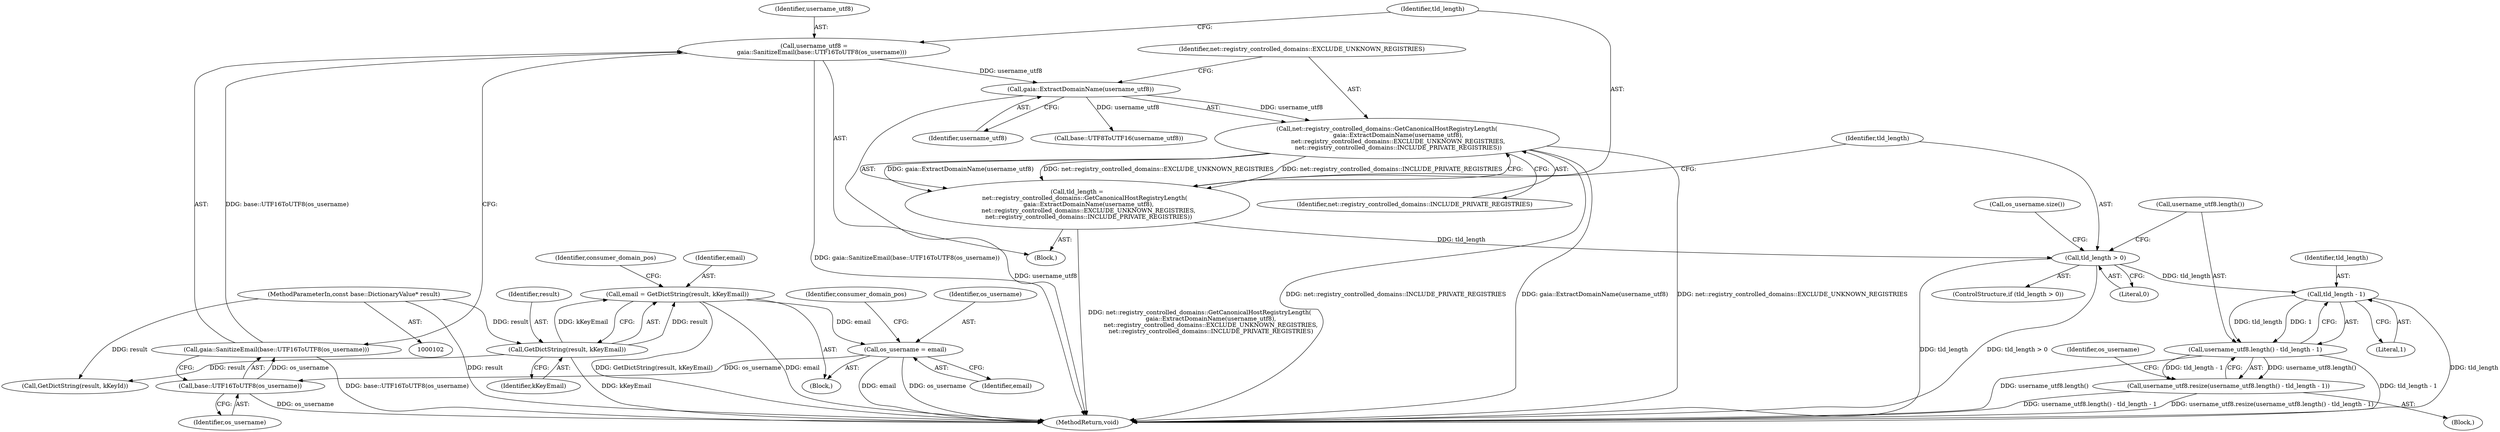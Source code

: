digraph "0_Chrome_2440e872debd68ae7c2a8bf9ddb34df2cce378cd@API" {
"1000212" [label="(Call,net::registry_controlled_domains::GetCanonicalHostRegistryLength(\n            gaia::ExtractDomainName(username_utf8),\n            net::registry_controlled_domains::EXCLUDE_UNKNOWN_REGISTRIES,\n            net::registry_controlled_domains::INCLUDE_PRIVATE_REGISTRIES))"];
"1000213" [label="(Call,gaia::ExtractDomainName(username_utf8))"];
"1000204" [label="(Call,username_utf8 =\n        gaia::SanitizeEmail(base::UTF16ToUTF8(os_username)))"];
"1000206" [label="(Call,gaia::SanitizeEmail(base::UTF16ToUTF8(os_username)))"];
"1000207" [label="(Call,base::UTF16ToUTF8(os_username))"];
"1000191" [label="(Call,os_username = email)"];
"1000124" [label="(Call,email = GetDictString(result, kKeyEmail))"];
"1000126" [label="(Call,GetDictString(result, kKeyEmail))"];
"1000103" [label="(MethodParameterIn,const base::DictionaryValue* result)"];
"1000210" [label="(Call,tld_length =\n        net::registry_controlled_domains::GetCanonicalHostRegistryLength(\n            gaia::ExtractDomainName(username_utf8),\n            net::registry_controlled_domains::EXCLUDE_UNKNOWN_REGISTRIES,\n            net::registry_controlled_domains::INCLUDE_PRIVATE_REGISTRIES))"];
"1000218" [label="(Call,tld_length > 0)"];
"1000225" [label="(Call,tld_length - 1)"];
"1000223" [label="(Call,username_utf8.length() - tld_length - 1)"];
"1000222" [label="(Call,username_utf8.resize(username_utf8.length() - tld_length - 1))"];
"1000217" [label="(ControlStructure,if (tld_length > 0))"];
"1000224" [label="(Call,username_utf8.length())"];
"1000219" [label="(Identifier,tld_length)"];
"1000103" [label="(MethodParameterIn,const base::DictionaryValue* result)"];
"1000128" [label="(Identifier,kKeyEmail)"];
"1000249" [label="(MethodReturn,void)"];
"1000191" [label="(Call,os_username = email)"];
"1000225" [label="(Call,tld_length - 1)"];
"1000215" [label="(Identifier,net::registry_controlled_domains::EXCLUDE_UNKNOWN_REGISTRIES)"];
"1000142" [label="(Call,GetDictString(result, kKeyId))"];
"1000127" [label="(Identifier,result)"];
"1000213" [label="(Call,gaia::ExtractDomainName(username_utf8))"];
"1000204" [label="(Call,username_utf8 =\n        gaia::SanitizeEmail(base::UTF16ToUTF8(os_username)))"];
"1000214" [label="(Identifier,username_utf8)"];
"1000211" [label="(Identifier,tld_length)"];
"1000216" [label="(Identifier,net::registry_controlled_domains::INCLUDE_PRIVATE_REGISTRIES)"];
"1000192" [label="(Identifier,os_username)"];
"1000125" [label="(Identifier,email)"];
"1000229" [label="(Identifier,os_username)"];
"1000205" [label="(Identifier,username_utf8)"];
"1000196" [label="(Identifier,consumer_domain_pos)"];
"1000206" [label="(Call,gaia::SanitizeEmail(base::UTF16ToUTF8(os_username)))"];
"1000131" [label="(Identifier,consumer_domain_pos)"];
"1000210" [label="(Call,tld_length =\n        net::registry_controlled_domains::GetCanonicalHostRegistryLength(\n            gaia::ExtractDomainName(username_utf8),\n            net::registry_controlled_domains::EXCLUDE_UNKNOWN_REGISTRIES,\n            net::registry_controlled_domains::INCLUDE_PRIVATE_REGISTRIES))"];
"1000230" [label="(Call,base::UTF8ToUTF16(username_utf8))"];
"1000222" [label="(Call,username_utf8.resize(username_utf8.length() - tld_length - 1))"];
"1000112" [label="(Block,)"];
"1000208" [label="(Identifier,os_username)"];
"1000220" [label="(Literal,0)"];
"1000227" [label="(Literal,1)"];
"1000218" [label="(Call,tld_length > 0)"];
"1000126" [label="(Call,GetDictString(result, kKeyEmail))"];
"1000223" [label="(Call,username_utf8.length() - tld_length - 1)"];
"1000193" [label="(Identifier,email)"];
"1000212" [label="(Call,net::registry_controlled_domains::GetCanonicalHostRegistryLength(\n            gaia::ExtractDomainName(username_utf8),\n            net::registry_controlled_domains::EXCLUDE_UNKNOWN_REGISTRIES,\n            net::registry_controlled_domains::INCLUDE_PRIVATE_REGISTRIES))"];
"1000221" [label="(Block,)"];
"1000207" [label="(Call,base::UTF16ToUTF8(os_username))"];
"1000226" [label="(Identifier,tld_length)"];
"1000234" [label="(Call,os_username.size())"];
"1000124" [label="(Call,email = GetDictString(result, kKeyEmail))"];
"1000202" [label="(Block,)"];
"1000212" -> "1000210"  [label="AST: "];
"1000212" -> "1000216"  [label="CFG: "];
"1000213" -> "1000212"  [label="AST: "];
"1000215" -> "1000212"  [label="AST: "];
"1000216" -> "1000212"  [label="AST: "];
"1000210" -> "1000212"  [label="CFG: "];
"1000212" -> "1000249"  [label="DDG: net::registry_controlled_domains::INCLUDE_PRIVATE_REGISTRIES"];
"1000212" -> "1000249"  [label="DDG: gaia::ExtractDomainName(username_utf8)"];
"1000212" -> "1000249"  [label="DDG: net::registry_controlled_domains::EXCLUDE_UNKNOWN_REGISTRIES"];
"1000212" -> "1000210"  [label="DDG: gaia::ExtractDomainName(username_utf8)"];
"1000212" -> "1000210"  [label="DDG: net::registry_controlled_domains::EXCLUDE_UNKNOWN_REGISTRIES"];
"1000212" -> "1000210"  [label="DDG: net::registry_controlled_domains::INCLUDE_PRIVATE_REGISTRIES"];
"1000213" -> "1000212"  [label="DDG: username_utf8"];
"1000213" -> "1000214"  [label="CFG: "];
"1000214" -> "1000213"  [label="AST: "];
"1000215" -> "1000213"  [label="CFG: "];
"1000213" -> "1000249"  [label="DDG: username_utf8"];
"1000204" -> "1000213"  [label="DDG: username_utf8"];
"1000213" -> "1000230"  [label="DDG: username_utf8"];
"1000204" -> "1000202"  [label="AST: "];
"1000204" -> "1000206"  [label="CFG: "];
"1000205" -> "1000204"  [label="AST: "];
"1000206" -> "1000204"  [label="AST: "];
"1000211" -> "1000204"  [label="CFG: "];
"1000204" -> "1000249"  [label="DDG: gaia::SanitizeEmail(base::UTF16ToUTF8(os_username))"];
"1000206" -> "1000204"  [label="DDG: base::UTF16ToUTF8(os_username)"];
"1000206" -> "1000207"  [label="CFG: "];
"1000207" -> "1000206"  [label="AST: "];
"1000206" -> "1000249"  [label="DDG: base::UTF16ToUTF8(os_username)"];
"1000207" -> "1000206"  [label="DDG: os_username"];
"1000207" -> "1000208"  [label="CFG: "];
"1000208" -> "1000207"  [label="AST: "];
"1000207" -> "1000249"  [label="DDG: os_username"];
"1000191" -> "1000207"  [label="DDG: os_username"];
"1000191" -> "1000112"  [label="AST: "];
"1000191" -> "1000193"  [label="CFG: "];
"1000192" -> "1000191"  [label="AST: "];
"1000193" -> "1000191"  [label="AST: "];
"1000196" -> "1000191"  [label="CFG: "];
"1000191" -> "1000249"  [label="DDG: email"];
"1000191" -> "1000249"  [label="DDG: os_username"];
"1000124" -> "1000191"  [label="DDG: email"];
"1000124" -> "1000112"  [label="AST: "];
"1000124" -> "1000126"  [label="CFG: "];
"1000125" -> "1000124"  [label="AST: "];
"1000126" -> "1000124"  [label="AST: "];
"1000131" -> "1000124"  [label="CFG: "];
"1000124" -> "1000249"  [label="DDG: email"];
"1000124" -> "1000249"  [label="DDG: GetDictString(result, kKeyEmail)"];
"1000126" -> "1000124"  [label="DDG: result"];
"1000126" -> "1000124"  [label="DDG: kKeyEmail"];
"1000126" -> "1000128"  [label="CFG: "];
"1000127" -> "1000126"  [label="AST: "];
"1000128" -> "1000126"  [label="AST: "];
"1000126" -> "1000249"  [label="DDG: kKeyEmail"];
"1000103" -> "1000126"  [label="DDG: result"];
"1000126" -> "1000142"  [label="DDG: result"];
"1000103" -> "1000102"  [label="AST: "];
"1000103" -> "1000249"  [label="DDG: result"];
"1000103" -> "1000142"  [label="DDG: result"];
"1000210" -> "1000202"  [label="AST: "];
"1000211" -> "1000210"  [label="AST: "];
"1000219" -> "1000210"  [label="CFG: "];
"1000210" -> "1000249"  [label="DDG: net::registry_controlled_domains::GetCanonicalHostRegistryLength(\n            gaia::ExtractDomainName(username_utf8),\n            net::registry_controlled_domains::EXCLUDE_UNKNOWN_REGISTRIES,\n            net::registry_controlled_domains::INCLUDE_PRIVATE_REGISTRIES)"];
"1000210" -> "1000218"  [label="DDG: tld_length"];
"1000218" -> "1000217"  [label="AST: "];
"1000218" -> "1000220"  [label="CFG: "];
"1000219" -> "1000218"  [label="AST: "];
"1000220" -> "1000218"  [label="AST: "];
"1000224" -> "1000218"  [label="CFG: "];
"1000234" -> "1000218"  [label="CFG: "];
"1000218" -> "1000249"  [label="DDG: tld_length"];
"1000218" -> "1000249"  [label="DDG: tld_length > 0"];
"1000218" -> "1000225"  [label="DDG: tld_length"];
"1000225" -> "1000223"  [label="AST: "];
"1000225" -> "1000227"  [label="CFG: "];
"1000226" -> "1000225"  [label="AST: "];
"1000227" -> "1000225"  [label="AST: "];
"1000223" -> "1000225"  [label="CFG: "];
"1000225" -> "1000249"  [label="DDG: tld_length"];
"1000225" -> "1000223"  [label="DDG: tld_length"];
"1000225" -> "1000223"  [label="DDG: 1"];
"1000223" -> "1000222"  [label="AST: "];
"1000224" -> "1000223"  [label="AST: "];
"1000222" -> "1000223"  [label="CFG: "];
"1000223" -> "1000249"  [label="DDG: tld_length - 1"];
"1000223" -> "1000249"  [label="DDG: username_utf8.length()"];
"1000223" -> "1000222"  [label="DDG: username_utf8.length()"];
"1000223" -> "1000222"  [label="DDG: tld_length - 1"];
"1000222" -> "1000221"  [label="AST: "];
"1000229" -> "1000222"  [label="CFG: "];
"1000222" -> "1000249"  [label="DDG: username_utf8.length() - tld_length - 1"];
"1000222" -> "1000249"  [label="DDG: username_utf8.resize(username_utf8.length() - tld_length - 1)"];
}
